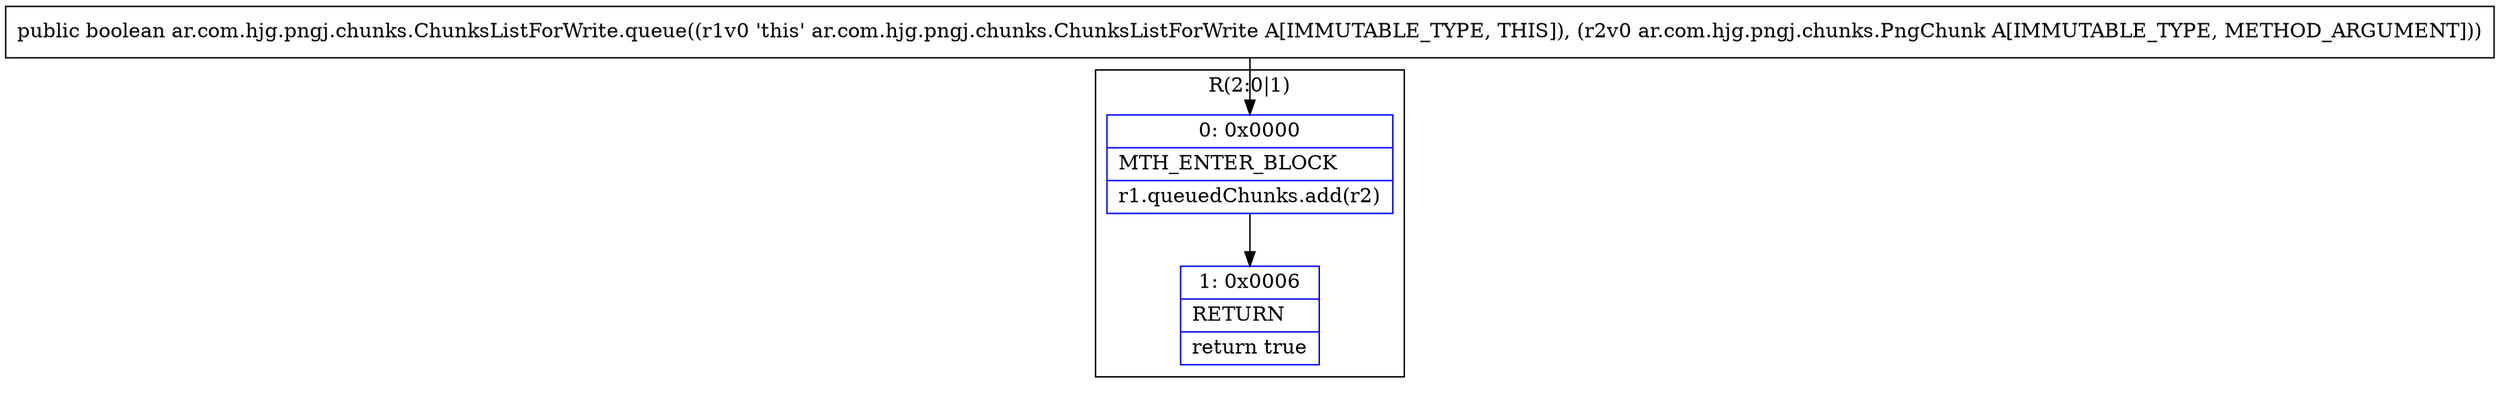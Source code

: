 digraph "CFG forar.com.hjg.pngj.chunks.ChunksListForWrite.queue(Lar\/com\/hjg\/pngj\/chunks\/PngChunk;)Z" {
subgraph cluster_Region_1730238156 {
label = "R(2:0|1)";
node [shape=record,color=blue];
Node_0 [shape=record,label="{0\:\ 0x0000|MTH_ENTER_BLOCK\l|r1.queuedChunks.add(r2)\l}"];
Node_1 [shape=record,label="{1\:\ 0x0006|RETURN\l|return true\l}"];
}
MethodNode[shape=record,label="{public boolean ar.com.hjg.pngj.chunks.ChunksListForWrite.queue((r1v0 'this' ar.com.hjg.pngj.chunks.ChunksListForWrite A[IMMUTABLE_TYPE, THIS]), (r2v0 ar.com.hjg.pngj.chunks.PngChunk A[IMMUTABLE_TYPE, METHOD_ARGUMENT])) }"];
MethodNode -> Node_0;
Node_0 -> Node_1;
}

